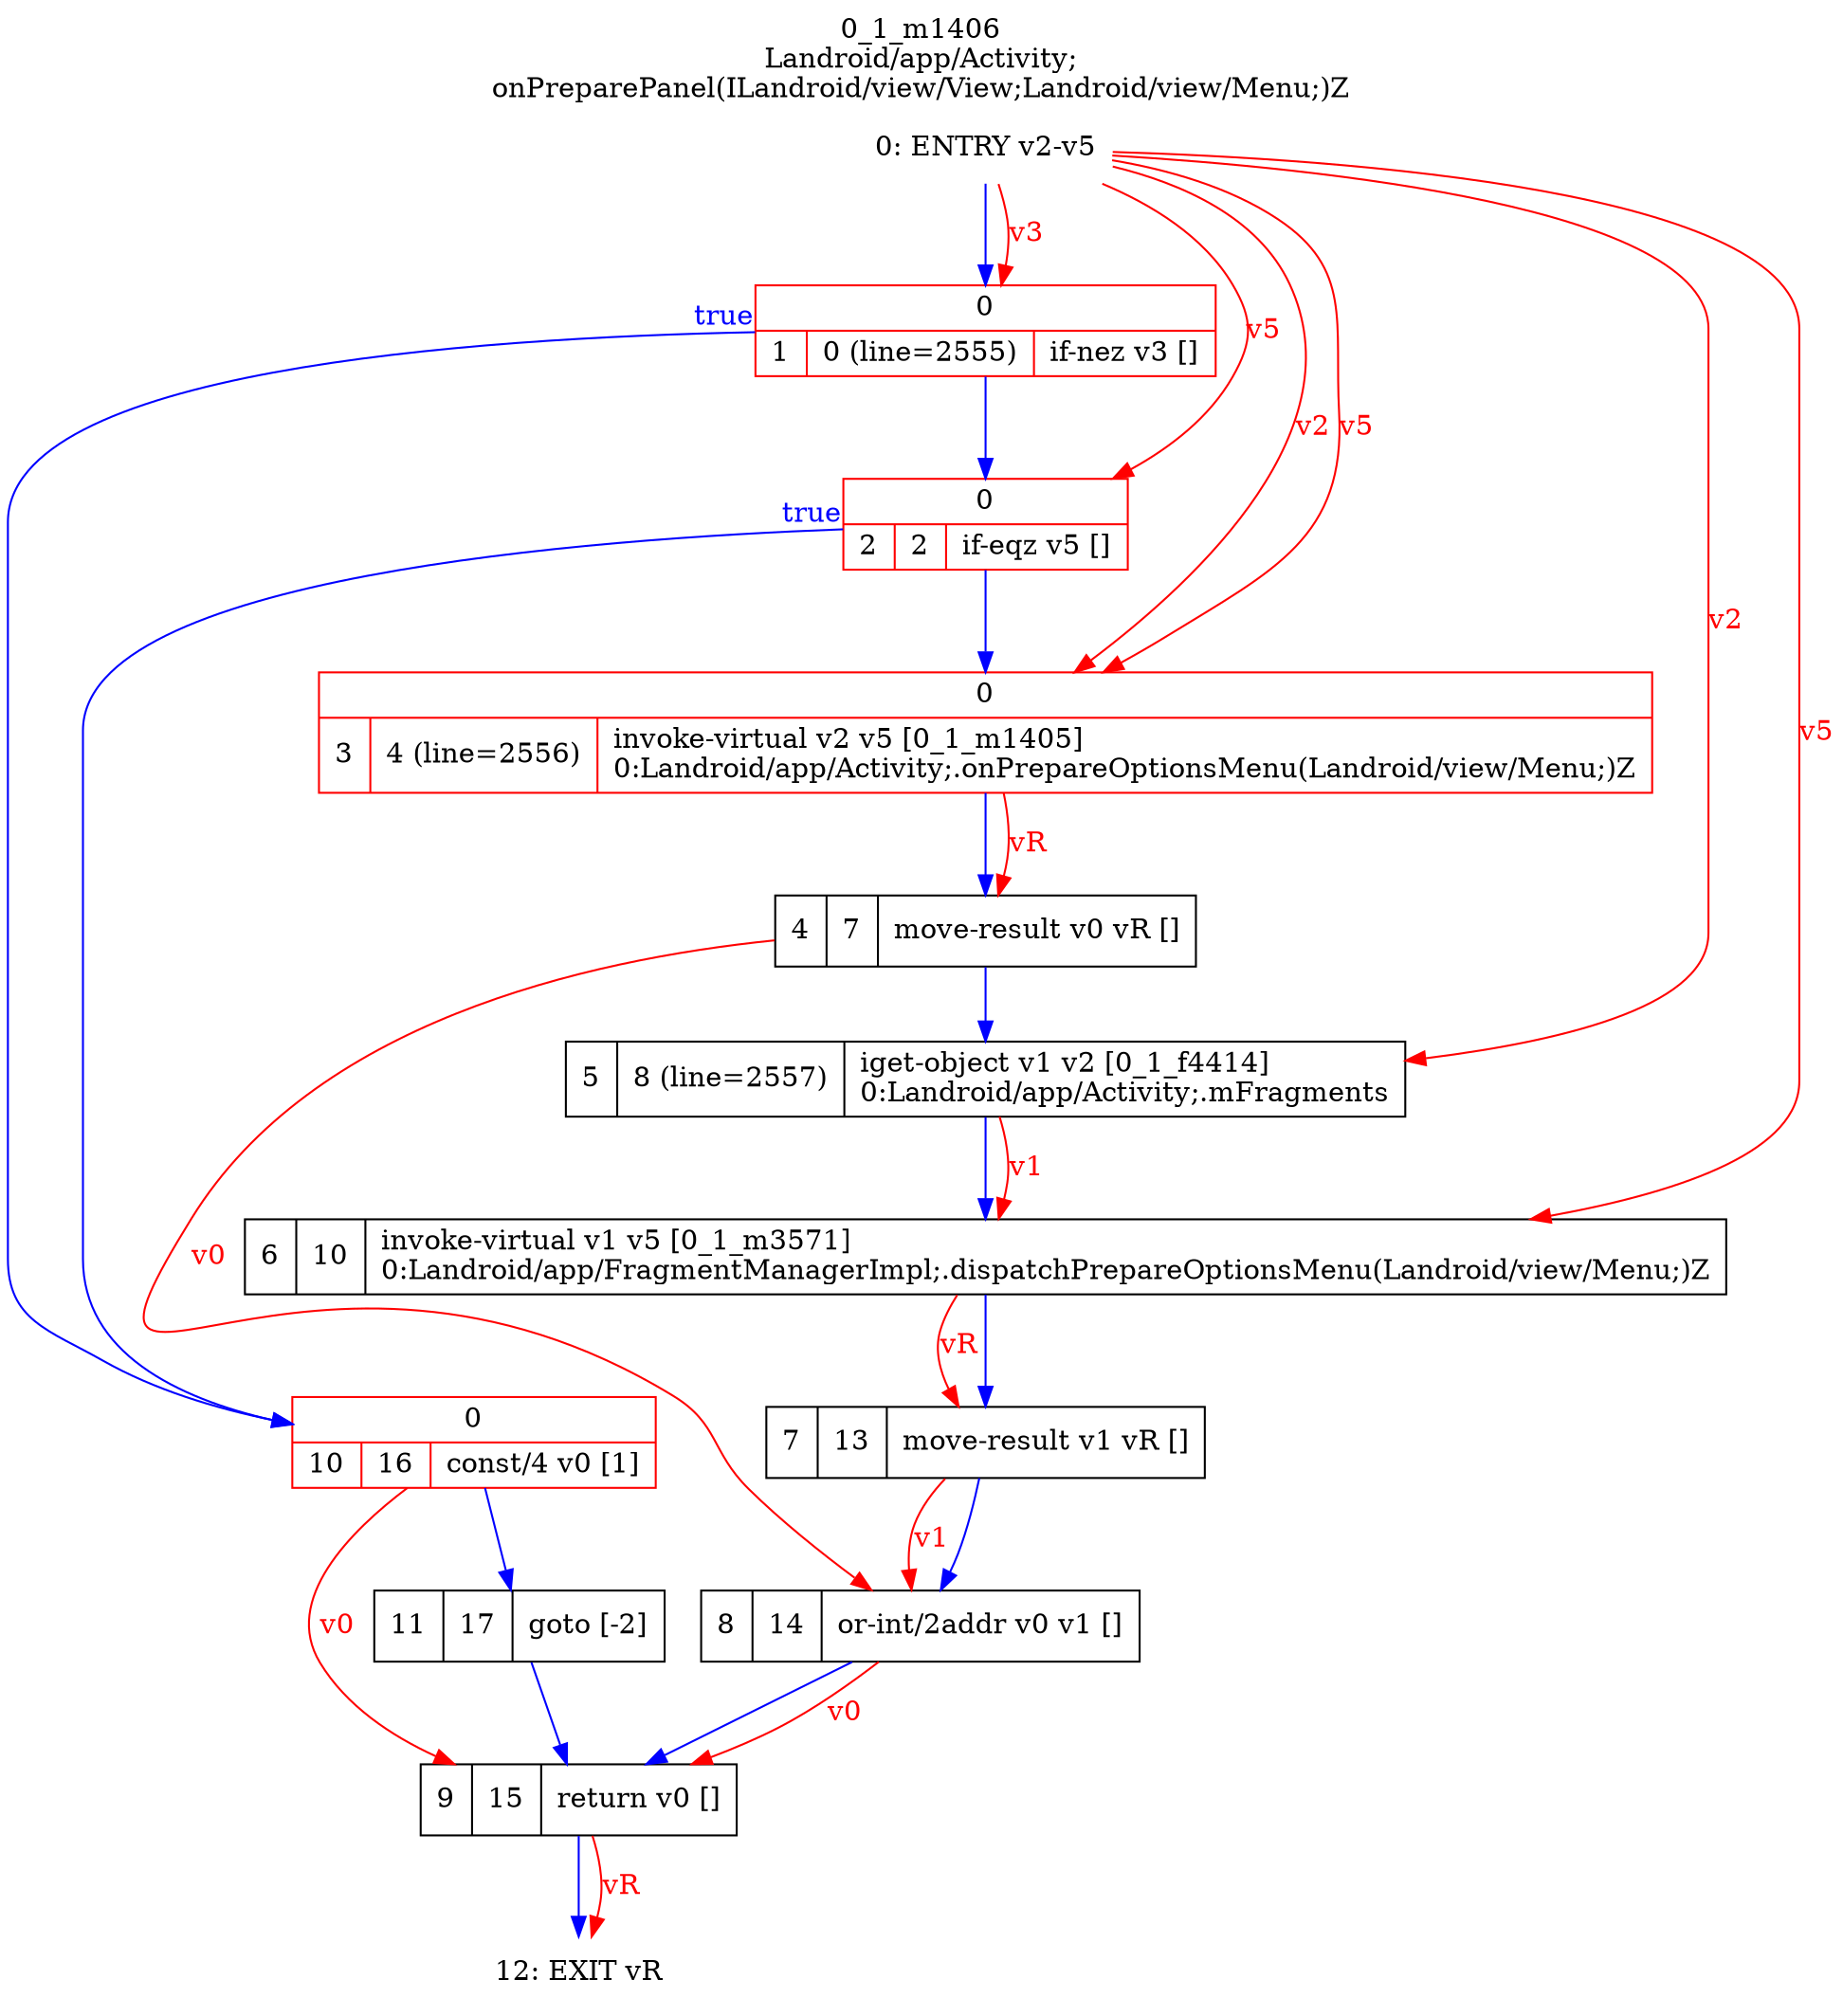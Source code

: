 digraph G {
rankdir=UD;
labelloc=t;
label="0_1_m1406\nLandroid/app/Activity;
onPreparePanel(ILandroid/view/View;Landroid/view/Menu;)Z";
0[label="0: ENTRY v2-v5",shape=plaintext];
1[label="{0|{1|0 (line=2555)|if-nez v3 []\l}}",shape=record, color=red];
2[label="{0|{2|2|if-eqz v5 []\l}}",shape=record, color=red];
3[label="{0|{3|4 (line=2556)|invoke-virtual v2 v5 [0_1_m1405]\l0:Landroid/app/Activity;.onPrepareOptionsMenu(Landroid/view/Menu;)Z\l}}",shape=record,URL="0_1_m1405.dot", color=red];
4[label="4|7|move-result v0 vR []\l",shape=record];
5[label="5|8 (line=2557)|iget-object v1 v2 [0_1_f4414]\l0:Landroid/app/Activity;.mFragments\l",shape=record];
6[label="6|10|invoke-virtual v1 v5 [0_1_m3571]\l0:Landroid/app/FragmentManagerImpl;.dispatchPrepareOptionsMenu(Landroid/view/Menu;)Z\l",shape=record,URL="0_1_m3571.dot"];
7[label="7|13|move-result v1 vR []\l",shape=record];
8[label="8|14|or-int/2addr v0 v1 []\l",shape=record];
9[label="9|15|return v0 []\l",shape=record];
10[label="{0|{10|16|const/4 v0 [1]\l}}",shape=record, color=red];
11[label="11|17|goto [-2]\l",shape=record];
12[label="12: EXIT vR",shape=plaintext];
0->1 [color=blue, fontcolor=blue,weight=100, taillabel=""];
1->10 [color=blue, fontcolor=blue,weight=10, taillabel="true"];
1->2 [color=blue, fontcolor=blue,weight=100, taillabel=""];
2->10 [color=blue, fontcolor=blue,weight=10, taillabel="true"];
2->3 [color=blue, fontcolor=blue,weight=100, taillabel=""];
3->4 [color=blue, fontcolor=blue,weight=100, taillabel=""];
4->5 [color=blue, fontcolor=blue,weight=100, taillabel=""];
5->6 [color=blue, fontcolor=blue,weight=100, taillabel=""];
6->7 [color=blue, fontcolor=blue,weight=100, taillabel=""];
7->8 [color=blue, fontcolor=blue,weight=100, taillabel=""];
8->9 [color=blue, fontcolor=blue,weight=100, taillabel=""];
9->12 [color=blue, fontcolor=blue,weight=100, taillabel=""];
10->11 [color=blue, fontcolor=blue,weight=100, taillabel=""];
11->9 [color=blue, fontcolor=blue,weight=100, taillabel=""];
0->1 [color=red, fontcolor=red, label="v3"];
0->2 [color=red, fontcolor=red, label="v5"];
0->3 [color=red, fontcolor=red, label="v2"];
0->3 [color=red, fontcolor=red, label="v5"];
3->4 [color=red, fontcolor=red, label="vR"];
0->5 [color=red, fontcolor=red, label="v2"];
0->6 [color=red, fontcolor=red, label="v5"];
5->6 [color=red, fontcolor=red, label="v1"];
6->7 [color=red, fontcolor=red, label="vR"];
4->8 [color=red, fontcolor=red, label="v0"];
7->8 [color=red, fontcolor=red, label="v1"];
8->9 [color=red, fontcolor=red, label="v0"];
10->9 [color=red, fontcolor=red, label="v0"];
9->12 [color=red, fontcolor=red, label="vR"];
}
